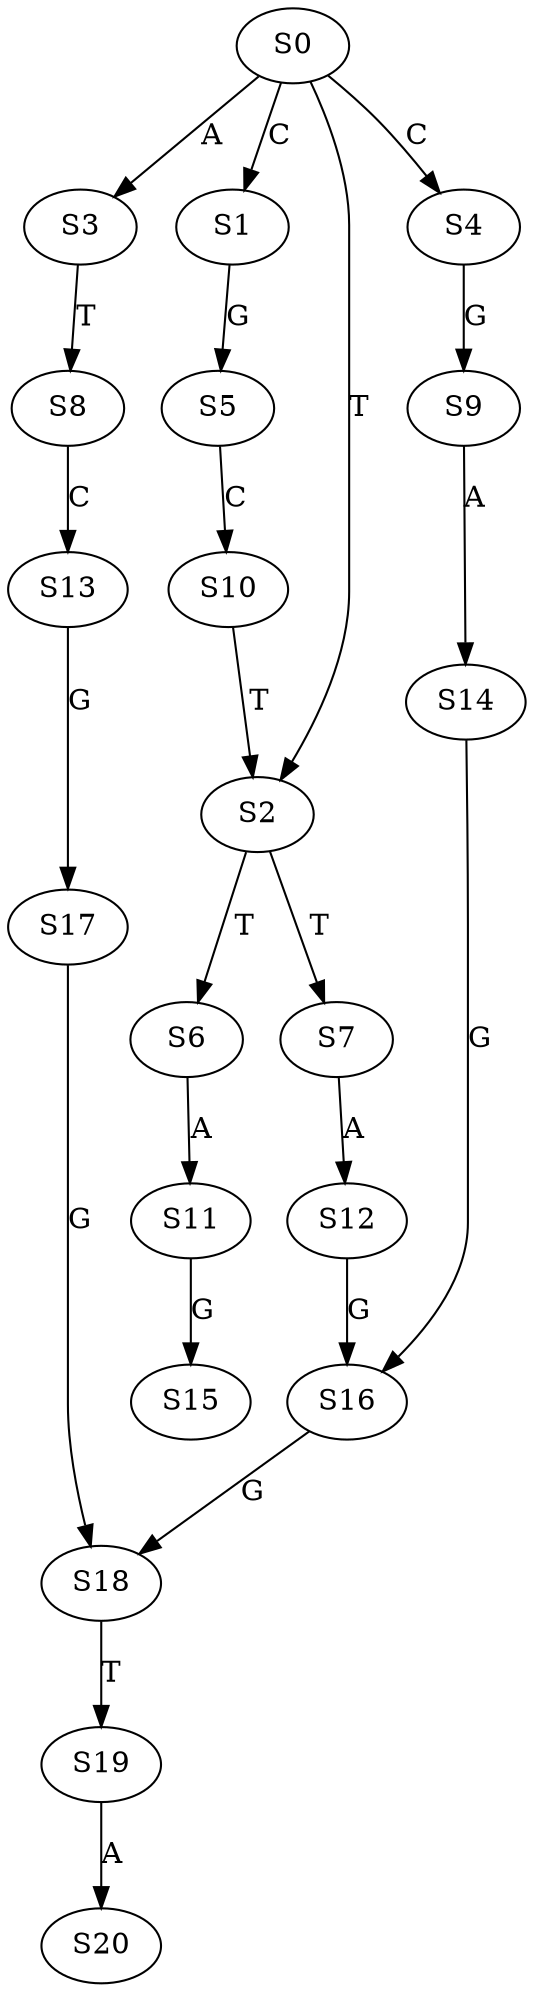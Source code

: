 strict digraph  {
	S0 -> S1 [ label = C ];
	S0 -> S2 [ label = T ];
	S0 -> S3 [ label = A ];
	S0 -> S4 [ label = C ];
	S1 -> S5 [ label = G ];
	S2 -> S6 [ label = T ];
	S2 -> S7 [ label = T ];
	S3 -> S8 [ label = T ];
	S4 -> S9 [ label = G ];
	S5 -> S10 [ label = C ];
	S6 -> S11 [ label = A ];
	S7 -> S12 [ label = A ];
	S8 -> S13 [ label = C ];
	S9 -> S14 [ label = A ];
	S10 -> S2 [ label = T ];
	S11 -> S15 [ label = G ];
	S12 -> S16 [ label = G ];
	S13 -> S17 [ label = G ];
	S14 -> S16 [ label = G ];
	S16 -> S18 [ label = G ];
	S17 -> S18 [ label = G ];
	S18 -> S19 [ label = T ];
	S19 -> S20 [ label = A ];
}
